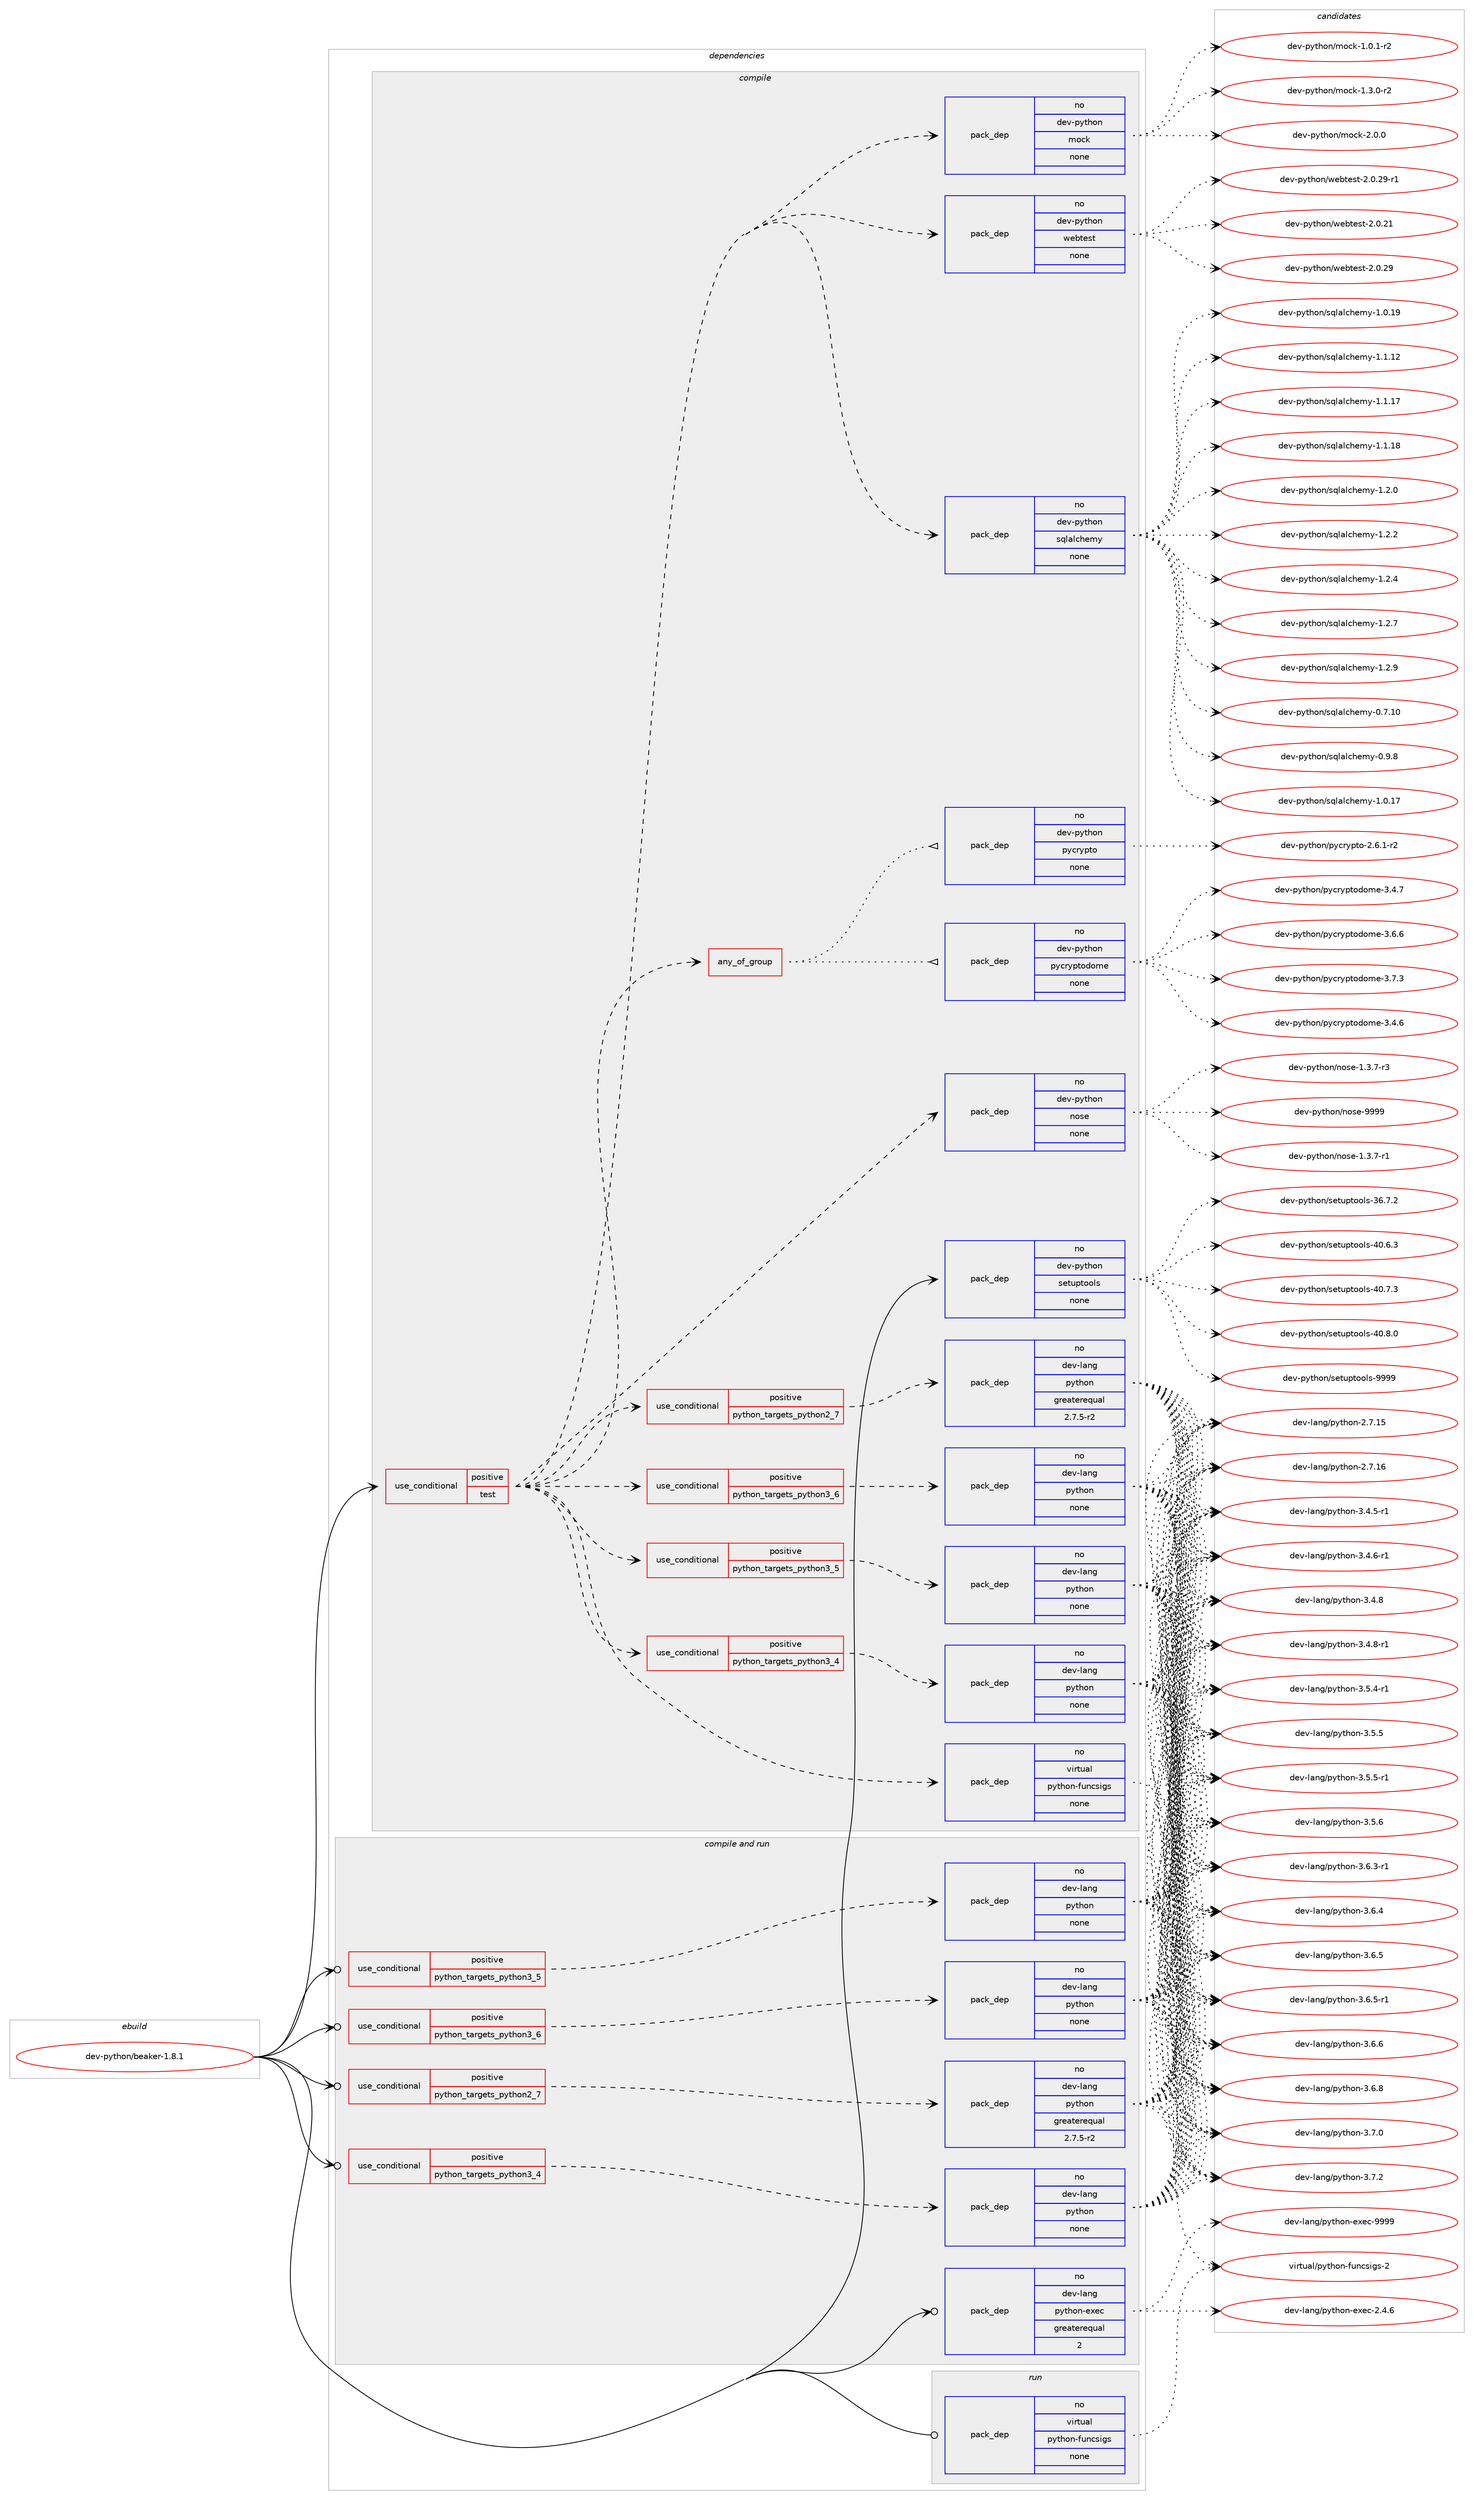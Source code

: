 digraph prolog {

# *************
# Graph options
# *************

newrank=true;
concentrate=true;
compound=true;
graph [rankdir=LR,fontname=Helvetica,fontsize=10,ranksep=1.5];#, ranksep=2.5, nodesep=0.2];
edge  [arrowhead=vee];
node  [fontname=Helvetica,fontsize=10];

# **********
# The ebuild
# **********

subgraph cluster_leftcol {
color=gray;
rank=same;
label=<<i>ebuild</i>>;
id [label="dev-python/beaker-1.8.1", color=red, width=4, href="../dev-python/beaker-1.8.1.svg"];
}

# ****************
# The dependencies
# ****************

subgraph cluster_midcol {
color=gray;
label=<<i>dependencies</i>>;
subgraph cluster_compile {
fillcolor="#eeeeee";
style=filled;
label=<<i>compile</i>>;
subgraph cond371571 {
dependency1400833 [label=<<TABLE BORDER="0" CELLBORDER="1" CELLSPACING="0" CELLPADDING="4"><TR><TD ROWSPAN="3" CELLPADDING="10">use_conditional</TD></TR><TR><TD>positive</TD></TR><TR><TD>test</TD></TR></TABLE>>, shape=none, color=red];
subgraph pack1006035 {
dependency1400834 [label=<<TABLE BORDER="0" CELLBORDER="1" CELLSPACING="0" CELLPADDING="4" WIDTH="220"><TR><TD ROWSPAN="6" CELLPADDING="30">pack_dep</TD></TR><TR><TD WIDTH="110">no</TD></TR><TR><TD>virtual</TD></TR><TR><TD>python-funcsigs</TD></TR><TR><TD>none</TD></TR><TR><TD></TD></TR></TABLE>>, shape=none, color=blue];
}
dependency1400833:e -> dependency1400834:w [weight=20,style="dashed",arrowhead="vee"];
subgraph cond371572 {
dependency1400835 [label=<<TABLE BORDER="0" CELLBORDER="1" CELLSPACING="0" CELLPADDING="4"><TR><TD ROWSPAN="3" CELLPADDING="10">use_conditional</TD></TR><TR><TD>positive</TD></TR><TR><TD>python_targets_python2_7</TD></TR></TABLE>>, shape=none, color=red];
subgraph pack1006036 {
dependency1400836 [label=<<TABLE BORDER="0" CELLBORDER="1" CELLSPACING="0" CELLPADDING="4" WIDTH="220"><TR><TD ROWSPAN="6" CELLPADDING="30">pack_dep</TD></TR><TR><TD WIDTH="110">no</TD></TR><TR><TD>dev-lang</TD></TR><TR><TD>python</TD></TR><TR><TD>greaterequal</TD></TR><TR><TD>2.7.5-r2</TD></TR></TABLE>>, shape=none, color=blue];
}
dependency1400835:e -> dependency1400836:w [weight=20,style="dashed",arrowhead="vee"];
}
dependency1400833:e -> dependency1400835:w [weight=20,style="dashed",arrowhead="vee"];
subgraph cond371573 {
dependency1400837 [label=<<TABLE BORDER="0" CELLBORDER="1" CELLSPACING="0" CELLPADDING="4"><TR><TD ROWSPAN="3" CELLPADDING="10">use_conditional</TD></TR><TR><TD>positive</TD></TR><TR><TD>python_targets_python3_4</TD></TR></TABLE>>, shape=none, color=red];
subgraph pack1006037 {
dependency1400838 [label=<<TABLE BORDER="0" CELLBORDER="1" CELLSPACING="0" CELLPADDING="4" WIDTH="220"><TR><TD ROWSPAN="6" CELLPADDING="30">pack_dep</TD></TR><TR><TD WIDTH="110">no</TD></TR><TR><TD>dev-lang</TD></TR><TR><TD>python</TD></TR><TR><TD>none</TD></TR><TR><TD></TD></TR></TABLE>>, shape=none, color=blue];
}
dependency1400837:e -> dependency1400838:w [weight=20,style="dashed",arrowhead="vee"];
}
dependency1400833:e -> dependency1400837:w [weight=20,style="dashed",arrowhead="vee"];
subgraph cond371574 {
dependency1400839 [label=<<TABLE BORDER="0" CELLBORDER="1" CELLSPACING="0" CELLPADDING="4"><TR><TD ROWSPAN="3" CELLPADDING="10">use_conditional</TD></TR><TR><TD>positive</TD></TR><TR><TD>python_targets_python3_5</TD></TR></TABLE>>, shape=none, color=red];
subgraph pack1006038 {
dependency1400840 [label=<<TABLE BORDER="0" CELLBORDER="1" CELLSPACING="0" CELLPADDING="4" WIDTH="220"><TR><TD ROWSPAN="6" CELLPADDING="30">pack_dep</TD></TR><TR><TD WIDTH="110">no</TD></TR><TR><TD>dev-lang</TD></TR><TR><TD>python</TD></TR><TR><TD>none</TD></TR><TR><TD></TD></TR></TABLE>>, shape=none, color=blue];
}
dependency1400839:e -> dependency1400840:w [weight=20,style="dashed",arrowhead="vee"];
}
dependency1400833:e -> dependency1400839:w [weight=20,style="dashed",arrowhead="vee"];
subgraph cond371575 {
dependency1400841 [label=<<TABLE BORDER="0" CELLBORDER="1" CELLSPACING="0" CELLPADDING="4"><TR><TD ROWSPAN="3" CELLPADDING="10">use_conditional</TD></TR><TR><TD>positive</TD></TR><TR><TD>python_targets_python3_6</TD></TR></TABLE>>, shape=none, color=red];
subgraph pack1006039 {
dependency1400842 [label=<<TABLE BORDER="0" CELLBORDER="1" CELLSPACING="0" CELLPADDING="4" WIDTH="220"><TR><TD ROWSPAN="6" CELLPADDING="30">pack_dep</TD></TR><TR><TD WIDTH="110">no</TD></TR><TR><TD>dev-lang</TD></TR><TR><TD>python</TD></TR><TR><TD>none</TD></TR><TR><TD></TD></TR></TABLE>>, shape=none, color=blue];
}
dependency1400841:e -> dependency1400842:w [weight=20,style="dashed",arrowhead="vee"];
}
dependency1400833:e -> dependency1400841:w [weight=20,style="dashed",arrowhead="vee"];
subgraph pack1006040 {
dependency1400843 [label=<<TABLE BORDER="0" CELLBORDER="1" CELLSPACING="0" CELLPADDING="4" WIDTH="220"><TR><TD ROWSPAN="6" CELLPADDING="30">pack_dep</TD></TR><TR><TD WIDTH="110">no</TD></TR><TR><TD>dev-python</TD></TR><TR><TD>mock</TD></TR><TR><TD>none</TD></TR><TR><TD></TD></TR></TABLE>>, shape=none, color=blue];
}
dependency1400833:e -> dependency1400843:w [weight=20,style="dashed",arrowhead="vee"];
subgraph pack1006041 {
dependency1400844 [label=<<TABLE BORDER="0" CELLBORDER="1" CELLSPACING="0" CELLPADDING="4" WIDTH="220"><TR><TD ROWSPAN="6" CELLPADDING="30">pack_dep</TD></TR><TR><TD WIDTH="110">no</TD></TR><TR><TD>dev-python</TD></TR><TR><TD>nose</TD></TR><TR><TD>none</TD></TR><TR><TD></TD></TR></TABLE>>, shape=none, color=blue];
}
dependency1400833:e -> dependency1400844:w [weight=20,style="dashed",arrowhead="vee"];
subgraph any22662 {
dependency1400845 [label=<<TABLE BORDER="0" CELLBORDER="1" CELLSPACING="0" CELLPADDING="4"><TR><TD CELLPADDING="10">any_of_group</TD></TR></TABLE>>, shape=none, color=red];subgraph pack1006042 {
dependency1400846 [label=<<TABLE BORDER="0" CELLBORDER="1" CELLSPACING="0" CELLPADDING="4" WIDTH="220"><TR><TD ROWSPAN="6" CELLPADDING="30">pack_dep</TD></TR><TR><TD WIDTH="110">no</TD></TR><TR><TD>dev-python</TD></TR><TR><TD>pycryptodome</TD></TR><TR><TD>none</TD></TR><TR><TD></TD></TR></TABLE>>, shape=none, color=blue];
}
dependency1400845:e -> dependency1400846:w [weight=20,style="dotted",arrowhead="oinv"];
subgraph pack1006043 {
dependency1400847 [label=<<TABLE BORDER="0" CELLBORDER="1" CELLSPACING="0" CELLPADDING="4" WIDTH="220"><TR><TD ROWSPAN="6" CELLPADDING="30">pack_dep</TD></TR><TR><TD WIDTH="110">no</TD></TR><TR><TD>dev-python</TD></TR><TR><TD>pycrypto</TD></TR><TR><TD>none</TD></TR><TR><TD></TD></TR></TABLE>>, shape=none, color=blue];
}
dependency1400845:e -> dependency1400847:w [weight=20,style="dotted",arrowhead="oinv"];
}
dependency1400833:e -> dependency1400845:w [weight=20,style="dashed",arrowhead="vee"];
subgraph pack1006044 {
dependency1400848 [label=<<TABLE BORDER="0" CELLBORDER="1" CELLSPACING="0" CELLPADDING="4" WIDTH="220"><TR><TD ROWSPAN="6" CELLPADDING="30">pack_dep</TD></TR><TR><TD WIDTH="110">no</TD></TR><TR><TD>dev-python</TD></TR><TR><TD>sqlalchemy</TD></TR><TR><TD>none</TD></TR><TR><TD></TD></TR></TABLE>>, shape=none, color=blue];
}
dependency1400833:e -> dependency1400848:w [weight=20,style="dashed",arrowhead="vee"];
subgraph pack1006045 {
dependency1400849 [label=<<TABLE BORDER="0" CELLBORDER="1" CELLSPACING="0" CELLPADDING="4" WIDTH="220"><TR><TD ROWSPAN="6" CELLPADDING="30">pack_dep</TD></TR><TR><TD WIDTH="110">no</TD></TR><TR><TD>dev-python</TD></TR><TR><TD>webtest</TD></TR><TR><TD>none</TD></TR><TR><TD></TD></TR></TABLE>>, shape=none, color=blue];
}
dependency1400833:e -> dependency1400849:w [weight=20,style="dashed",arrowhead="vee"];
}
id:e -> dependency1400833:w [weight=20,style="solid",arrowhead="vee"];
subgraph pack1006046 {
dependency1400850 [label=<<TABLE BORDER="0" CELLBORDER="1" CELLSPACING="0" CELLPADDING="4" WIDTH="220"><TR><TD ROWSPAN="6" CELLPADDING="30">pack_dep</TD></TR><TR><TD WIDTH="110">no</TD></TR><TR><TD>dev-python</TD></TR><TR><TD>setuptools</TD></TR><TR><TD>none</TD></TR><TR><TD></TD></TR></TABLE>>, shape=none, color=blue];
}
id:e -> dependency1400850:w [weight=20,style="solid",arrowhead="vee"];
}
subgraph cluster_compileandrun {
fillcolor="#eeeeee";
style=filled;
label=<<i>compile and run</i>>;
subgraph cond371576 {
dependency1400851 [label=<<TABLE BORDER="0" CELLBORDER="1" CELLSPACING="0" CELLPADDING="4"><TR><TD ROWSPAN="3" CELLPADDING="10">use_conditional</TD></TR><TR><TD>positive</TD></TR><TR><TD>python_targets_python2_7</TD></TR></TABLE>>, shape=none, color=red];
subgraph pack1006047 {
dependency1400852 [label=<<TABLE BORDER="0" CELLBORDER="1" CELLSPACING="0" CELLPADDING="4" WIDTH="220"><TR><TD ROWSPAN="6" CELLPADDING="30">pack_dep</TD></TR><TR><TD WIDTH="110">no</TD></TR><TR><TD>dev-lang</TD></TR><TR><TD>python</TD></TR><TR><TD>greaterequal</TD></TR><TR><TD>2.7.5-r2</TD></TR></TABLE>>, shape=none, color=blue];
}
dependency1400851:e -> dependency1400852:w [weight=20,style="dashed",arrowhead="vee"];
}
id:e -> dependency1400851:w [weight=20,style="solid",arrowhead="odotvee"];
subgraph cond371577 {
dependency1400853 [label=<<TABLE BORDER="0" CELLBORDER="1" CELLSPACING="0" CELLPADDING="4"><TR><TD ROWSPAN="3" CELLPADDING="10">use_conditional</TD></TR><TR><TD>positive</TD></TR><TR><TD>python_targets_python3_4</TD></TR></TABLE>>, shape=none, color=red];
subgraph pack1006048 {
dependency1400854 [label=<<TABLE BORDER="0" CELLBORDER="1" CELLSPACING="0" CELLPADDING="4" WIDTH="220"><TR><TD ROWSPAN="6" CELLPADDING="30">pack_dep</TD></TR><TR><TD WIDTH="110">no</TD></TR><TR><TD>dev-lang</TD></TR><TR><TD>python</TD></TR><TR><TD>none</TD></TR><TR><TD></TD></TR></TABLE>>, shape=none, color=blue];
}
dependency1400853:e -> dependency1400854:w [weight=20,style="dashed",arrowhead="vee"];
}
id:e -> dependency1400853:w [weight=20,style="solid",arrowhead="odotvee"];
subgraph cond371578 {
dependency1400855 [label=<<TABLE BORDER="0" CELLBORDER="1" CELLSPACING="0" CELLPADDING="4"><TR><TD ROWSPAN="3" CELLPADDING="10">use_conditional</TD></TR><TR><TD>positive</TD></TR><TR><TD>python_targets_python3_5</TD></TR></TABLE>>, shape=none, color=red];
subgraph pack1006049 {
dependency1400856 [label=<<TABLE BORDER="0" CELLBORDER="1" CELLSPACING="0" CELLPADDING="4" WIDTH="220"><TR><TD ROWSPAN="6" CELLPADDING="30">pack_dep</TD></TR><TR><TD WIDTH="110">no</TD></TR><TR><TD>dev-lang</TD></TR><TR><TD>python</TD></TR><TR><TD>none</TD></TR><TR><TD></TD></TR></TABLE>>, shape=none, color=blue];
}
dependency1400855:e -> dependency1400856:w [weight=20,style="dashed",arrowhead="vee"];
}
id:e -> dependency1400855:w [weight=20,style="solid",arrowhead="odotvee"];
subgraph cond371579 {
dependency1400857 [label=<<TABLE BORDER="0" CELLBORDER="1" CELLSPACING="0" CELLPADDING="4"><TR><TD ROWSPAN="3" CELLPADDING="10">use_conditional</TD></TR><TR><TD>positive</TD></TR><TR><TD>python_targets_python3_6</TD></TR></TABLE>>, shape=none, color=red];
subgraph pack1006050 {
dependency1400858 [label=<<TABLE BORDER="0" CELLBORDER="1" CELLSPACING="0" CELLPADDING="4" WIDTH="220"><TR><TD ROWSPAN="6" CELLPADDING="30">pack_dep</TD></TR><TR><TD WIDTH="110">no</TD></TR><TR><TD>dev-lang</TD></TR><TR><TD>python</TD></TR><TR><TD>none</TD></TR><TR><TD></TD></TR></TABLE>>, shape=none, color=blue];
}
dependency1400857:e -> dependency1400858:w [weight=20,style="dashed",arrowhead="vee"];
}
id:e -> dependency1400857:w [weight=20,style="solid",arrowhead="odotvee"];
subgraph pack1006051 {
dependency1400859 [label=<<TABLE BORDER="0" CELLBORDER="1" CELLSPACING="0" CELLPADDING="4" WIDTH="220"><TR><TD ROWSPAN="6" CELLPADDING="30">pack_dep</TD></TR><TR><TD WIDTH="110">no</TD></TR><TR><TD>dev-lang</TD></TR><TR><TD>python-exec</TD></TR><TR><TD>greaterequal</TD></TR><TR><TD>2</TD></TR></TABLE>>, shape=none, color=blue];
}
id:e -> dependency1400859:w [weight=20,style="solid",arrowhead="odotvee"];
}
subgraph cluster_run {
fillcolor="#eeeeee";
style=filled;
label=<<i>run</i>>;
subgraph pack1006052 {
dependency1400860 [label=<<TABLE BORDER="0" CELLBORDER="1" CELLSPACING="0" CELLPADDING="4" WIDTH="220"><TR><TD ROWSPAN="6" CELLPADDING="30">pack_dep</TD></TR><TR><TD WIDTH="110">no</TD></TR><TR><TD>virtual</TD></TR><TR><TD>python-funcsigs</TD></TR><TR><TD>none</TD></TR><TR><TD></TD></TR></TABLE>>, shape=none, color=blue];
}
id:e -> dependency1400860:w [weight=20,style="solid",arrowhead="odot"];
}
}

# **************
# The candidates
# **************

subgraph cluster_choices {
rank=same;
color=gray;
label=<<i>candidates</i>>;

subgraph choice1006035 {
color=black;
nodesep=1;
choice118105114116117971084711212111610411111045102117110991151051031154550 [label="virtual/python-funcsigs-2", color=red, width=4,href="../virtual/python-funcsigs-2.svg"];
dependency1400834:e -> choice118105114116117971084711212111610411111045102117110991151051031154550:w [style=dotted,weight="100"];
}
subgraph choice1006036 {
color=black;
nodesep=1;
choice10010111845108971101034711212111610411111045504655464953 [label="dev-lang/python-2.7.15", color=red, width=4,href="../dev-lang/python-2.7.15.svg"];
choice10010111845108971101034711212111610411111045504655464954 [label="dev-lang/python-2.7.16", color=red, width=4,href="../dev-lang/python-2.7.16.svg"];
choice1001011184510897110103471121211161041111104551465246534511449 [label="dev-lang/python-3.4.5-r1", color=red, width=4,href="../dev-lang/python-3.4.5-r1.svg"];
choice1001011184510897110103471121211161041111104551465246544511449 [label="dev-lang/python-3.4.6-r1", color=red, width=4,href="../dev-lang/python-3.4.6-r1.svg"];
choice100101118451089711010347112121116104111110455146524656 [label="dev-lang/python-3.4.8", color=red, width=4,href="../dev-lang/python-3.4.8.svg"];
choice1001011184510897110103471121211161041111104551465246564511449 [label="dev-lang/python-3.4.8-r1", color=red, width=4,href="../dev-lang/python-3.4.8-r1.svg"];
choice1001011184510897110103471121211161041111104551465346524511449 [label="dev-lang/python-3.5.4-r1", color=red, width=4,href="../dev-lang/python-3.5.4-r1.svg"];
choice100101118451089711010347112121116104111110455146534653 [label="dev-lang/python-3.5.5", color=red, width=4,href="../dev-lang/python-3.5.5.svg"];
choice1001011184510897110103471121211161041111104551465346534511449 [label="dev-lang/python-3.5.5-r1", color=red, width=4,href="../dev-lang/python-3.5.5-r1.svg"];
choice100101118451089711010347112121116104111110455146534654 [label="dev-lang/python-3.5.6", color=red, width=4,href="../dev-lang/python-3.5.6.svg"];
choice1001011184510897110103471121211161041111104551465446514511449 [label="dev-lang/python-3.6.3-r1", color=red, width=4,href="../dev-lang/python-3.6.3-r1.svg"];
choice100101118451089711010347112121116104111110455146544652 [label="dev-lang/python-3.6.4", color=red, width=4,href="../dev-lang/python-3.6.4.svg"];
choice100101118451089711010347112121116104111110455146544653 [label="dev-lang/python-3.6.5", color=red, width=4,href="../dev-lang/python-3.6.5.svg"];
choice1001011184510897110103471121211161041111104551465446534511449 [label="dev-lang/python-3.6.5-r1", color=red, width=4,href="../dev-lang/python-3.6.5-r1.svg"];
choice100101118451089711010347112121116104111110455146544654 [label="dev-lang/python-3.6.6", color=red, width=4,href="../dev-lang/python-3.6.6.svg"];
choice100101118451089711010347112121116104111110455146544656 [label="dev-lang/python-3.6.8", color=red, width=4,href="../dev-lang/python-3.6.8.svg"];
choice100101118451089711010347112121116104111110455146554648 [label="dev-lang/python-3.7.0", color=red, width=4,href="../dev-lang/python-3.7.0.svg"];
choice100101118451089711010347112121116104111110455146554650 [label="dev-lang/python-3.7.2", color=red, width=4,href="../dev-lang/python-3.7.2.svg"];
dependency1400836:e -> choice10010111845108971101034711212111610411111045504655464953:w [style=dotted,weight="100"];
dependency1400836:e -> choice10010111845108971101034711212111610411111045504655464954:w [style=dotted,weight="100"];
dependency1400836:e -> choice1001011184510897110103471121211161041111104551465246534511449:w [style=dotted,weight="100"];
dependency1400836:e -> choice1001011184510897110103471121211161041111104551465246544511449:w [style=dotted,weight="100"];
dependency1400836:e -> choice100101118451089711010347112121116104111110455146524656:w [style=dotted,weight="100"];
dependency1400836:e -> choice1001011184510897110103471121211161041111104551465246564511449:w [style=dotted,weight="100"];
dependency1400836:e -> choice1001011184510897110103471121211161041111104551465346524511449:w [style=dotted,weight="100"];
dependency1400836:e -> choice100101118451089711010347112121116104111110455146534653:w [style=dotted,weight="100"];
dependency1400836:e -> choice1001011184510897110103471121211161041111104551465346534511449:w [style=dotted,weight="100"];
dependency1400836:e -> choice100101118451089711010347112121116104111110455146534654:w [style=dotted,weight="100"];
dependency1400836:e -> choice1001011184510897110103471121211161041111104551465446514511449:w [style=dotted,weight="100"];
dependency1400836:e -> choice100101118451089711010347112121116104111110455146544652:w [style=dotted,weight="100"];
dependency1400836:e -> choice100101118451089711010347112121116104111110455146544653:w [style=dotted,weight="100"];
dependency1400836:e -> choice1001011184510897110103471121211161041111104551465446534511449:w [style=dotted,weight="100"];
dependency1400836:e -> choice100101118451089711010347112121116104111110455146544654:w [style=dotted,weight="100"];
dependency1400836:e -> choice100101118451089711010347112121116104111110455146544656:w [style=dotted,weight="100"];
dependency1400836:e -> choice100101118451089711010347112121116104111110455146554648:w [style=dotted,weight="100"];
dependency1400836:e -> choice100101118451089711010347112121116104111110455146554650:w [style=dotted,weight="100"];
}
subgraph choice1006037 {
color=black;
nodesep=1;
choice10010111845108971101034711212111610411111045504655464953 [label="dev-lang/python-2.7.15", color=red, width=4,href="../dev-lang/python-2.7.15.svg"];
choice10010111845108971101034711212111610411111045504655464954 [label="dev-lang/python-2.7.16", color=red, width=4,href="../dev-lang/python-2.7.16.svg"];
choice1001011184510897110103471121211161041111104551465246534511449 [label="dev-lang/python-3.4.5-r1", color=red, width=4,href="../dev-lang/python-3.4.5-r1.svg"];
choice1001011184510897110103471121211161041111104551465246544511449 [label="dev-lang/python-3.4.6-r1", color=red, width=4,href="../dev-lang/python-3.4.6-r1.svg"];
choice100101118451089711010347112121116104111110455146524656 [label="dev-lang/python-3.4.8", color=red, width=4,href="../dev-lang/python-3.4.8.svg"];
choice1001011184510897110103471121211161041111104551465246564511449 [label="dev-lang/python-3.4.8-r1", color=red, width=4,href="../dev-lang/python-3.4.8-r1.svg"];
choice1001011184510897110103471121211161041111104551465346524511449 [label="dev-lang/python-3.5.4-r1", color=red, width=4,href="../dev-lang/python-3.5.4-r1.svg"];
choice100101118451089711010347112121116104111110455146534653 [label="dev-lang/python-3.5.5", color=red, width=4,href="../dev-lang/python-3.5.5.svg"];
choice1001011184510897110103471121211161041111104551465346534511449 [label="dev-lang/python-3.5.5-r1", color=red, width=4,href="../dev-lang/python-3.5.5-r1.svg"];
choice100101118451089711010347112121116104111110455146534654 [label="dev-lang/python-3.5.6", color=red, width=4,href="../dev-lang/python-3.5.6.svg"];
choice1001011184510897110103471121211161041111104551465446514511449 [label="dev-lang/python-3.6.3-r1", color=red, width=4,href="../dev-lang/python-3.6.3-r1.svg"];
choice100101118451089711010347112121116104111110455146544652 [label="dev-lang/python-3.6.4", color=red, width=4,href="../dev-lang/python-3.6.4.svg"];
choice100101118451089711010347112121116104111110455146544653 [label="dev-lang/python-3.6.5", color=red, width=4,href="../dev-lang/python-3.6.5.svg"];
choice1001011184510897110103471121211161041111104551465446534511449 [label="dev-lang/python-3.6.5-r1", color=red, width=4,href="../dev-lang/python-3.6.5-r1.svg"];
choice100101118451089711010347112121116104111110455146544654 [label="dev-lang/python-3.6.6", color=red, width=4,href="../dev-lang/python-3.6.6.svg"];
choice100101118451089711010347112121116104111110455146544656 [label="dev-lang/python-3.6.8", color=red, width=4,href="../dev-lang/python-3.6.8.svg"];
choice100101118451089711010347112121116104111110455146554648 [label="dev-lang/python-3.7.0", color=red, width=4,href="../dev-lang/python-3.7.0.svg"];
choice100101118451089711010347112121116104111110455146554650 [label="dev-lang/python-3.7.2", color=red, width=4,href="../dev-lang/python-3.7.2.svg"];
dependency1400838:e -> choice10010111845108971101034711212111610411111045504655464953:w [style=dotted,weight="100"];
dependency1400838:e -> choice10010111845108971101034711212111610411111045504655464954:w [style=dotted,weight="100"];
dependency1400838:e -> choice1001011184510897110103471121211161041111104551465246534511449:w [style=dotted,weight="100"];
dependency1400838:e -> choice1001011184510897110103471121211161041111104551465246544511449:w [style=dotted,weight="100"];
dependency1400838:e -> choice100101118451089711010347112121116104111110455146524656:w [style=dotted,weight="100"];
dependency1400838:e -> choice1001011184510897110103471121211161041111104551465246564511449:w [style=dotted,weight="100"];
dependency1400838:e -> choice1001011184510897110103471121211161041111104551465346524511449:w [style=dotted,weight="100"];
dependency1400838:e -> choice100101118451089711010347112121116104111110455146534653:w [style=dotted,weight="100"];
dependency1400838:e -> choice1001011184510897110103471121211161041111104551465346534511449:w [style=dotted,weight="100"];
dependency1400838:e -> choice100101118451089711010347112121116104111110455146534654:w [style=dotted,weight="100"];
dependency1400838:e -> choice1001011184510897110103471121211161041111104551465446514511449:w [style=dotted,weight="100"];
dependency1400838:e -> choice100101118451089711010347112121116104111110455146544652:w [style=dotted,weight="100"];
dependency1400838:e -> choice100101118451089711010347112121116104111110455146544653:w [style=dotted,weight="100"];
dependency1400838:e -> choice1001011184510897110103471121211161041111104551465446534511449:w [style=dotted,weight="100"];
dependency1400838:e -> choice100101118451089711010347112121116104111110455146544654:w [style=dotted,weight="100"];
dependency1400838:e -> choice100101118451089711010347112121116104111110455146544656:w [style=dotted,weight="100"];
dependency1400838:e -> choice100101118451089711010347112121116104111110455146554648:w [style=dotted,weight="100"];
dependency1400838:e -> choice100101118451089711010347112121116104111110455146554650:w [style=dotted,weight="100"];
}
subgraph choice1006038 {
color=black;
nodesep=1;
choice10010111845108971101034711212111610411111045504655464953 [label="dev-lang/python-2.7.15", color=red, width=4,href="../dev-lang/python-2.7.15.svg"];
choice10010111845108971101034711212111610411111045504655464954 [label="dev-lang/python-2.7.16", color=red, width=4,href="../dev-lang/python-2.7.16.svg"];
choice1001011184510897110103471121211161041111104551465246534511449 [label="dev-lang/python-3.4.5-r1", color=red, width=4,href="../dev-lang/python-3.4.5-r1.svg"];
choice1001011184510897110103471121211161041111104551465246544511449 [label="dev-lang/python-3.4.6-r1", color=red, width=4,href="../dev-lang/python-3.4.6-r1.svg"];
choice100101118451089711010347112121116104111110455146524656 [label="dev-lang/python-3.4.8", color=red, width=4,href="../dev-lang/python-3.4.8.svg"];
choice1001011184510897110103471121211161041111104551465246564511449 [label="dev-lang/python-3.4.8-r1", color=red, width=4,href="../dev-lang/python-3.4.8-r1.svg"];
choice1001011184510897110103471121211161041111104551465346524511449 [label="dev-lang/python-3.5.4-r1", color=red, width=4,href="../dev-lang/python-3.5.4-r1.svg"];
choice100101118451089711010347112121116104111110455146534653 [label="dev-lang/python-3.5.5", color=red, width=4,href="../dev-lang/python-3.5.5.svg"];
choice1001011184510897110103471121211161041111104551465346534511449 [label="dev-lang/python-3.5.5-r1", color=red, width=4,href="../dev-lang/python-3.5.5-r1.svg"];
choice100101118451089711010347112121116104111110455146534654 [label="dev-lang/python-3.5.6", color=red, width=4,href="../dev-lang/python-3.5.6.svg"];
choice1001011184510897110103471121211161041111104551465446514511449 [label="dev-lang/python-3.6.3-r1", color=red, width=4,href="../dev-lang/python-3.6.3-r1.svg"];
choice100101118451089711010347112121116104111110455146544652 [label="dev-lang/python-3.6.4", color=red, width=4,href="../dev-lang/python-3.6.4.svg"];
choice100101118451089711010347112121116104111110455146544653 [label="dev-lang/python-3.6.5", color=red, width=4,href="../dev-lang/python-3.6.5.svg"];
choice1001011184510897110103471121211161041111104551465446534511449 [label="dev-lang/python-3.6.5-r1", color=red, width=4,href="../dev-lang/python-3.6.5-r1.svg"];
choice100101118451089711010347112121116104111110455146544654 [label="dev-lang/python-3.6.6", color=red, width=4,href="../dev-lang/python-3.6.6.svg"];
choice100101118451089711010347112121116104111110455146544656 [label="dev-lang/python-3.6.8", color=red, width=4,href="../dev-lang/python-3.6.8.svg"];
choice100101118451089711010347112121116104111110455146554648 [label="dev-lang/python-3.7.0", color=red, width=4,href="../dev-lang/python-3.7.0.svg"];
choice100101118451089711010347112121116104111110455146554650 [label="dev-lang/python-3.7.2", color=red, width=4,href="../dev-lang/python-3.7.2.svg"];
dependency1400840:e -> choice10010111845108971101034711212111610411111045504655464953:w [style=dotted,weight="100"];
dependency1400840:e -> choice10010111845108971101034711212111610411111045504655464954:w [style=dotted,weight="100"];
dependency1400840:e -> choice1001011184510897110103471121211161041111104551465246534511449:w [style=dotted,weight="100"];
dependency1400840:e -> choice1001011184510897110103471121211161041111104551465246544511449:w [style=dotted,weight="100"];
dependency1400840:e -> choice100101118451089711010347112121116104111110455146524656:w [style=dotted,weight="100"];
dependency1400840:e -> choice1001011184510897110103471121211161041111104551465246564511449:w [style=dotted,weight="100"];
dependency1400840:e -> choice1001011184510897110103471121211161041111104551465346524511449:w [style=dotted,weight="100"];
dependency1400840:e -> choice100101118451089711010347112121116104111110455146534653:w [style=dotted,weight="100"];
dependency1400840:e -> choice1001011184510897110103471121211161041111104551465346534511449:w [style=dotted,weight="100"];
dependency1400840:e -> choice100101118451089711010347112121116104111110455146534654:w [style=dotted,weight="100"];
dependency1400840:e -> choice1001011184510897110103471121211161041111104551465446514511449:w [style=dotted,weight="100"];
dependency1400840:e -> choice100101118451089711010347112121116104111110455146544652:w [style=dotted,weight="100"];
dependency1400840:e -> choice100101118451089711010347112121116104111110455146544653:w [style=dotted,weight="100"];
dependency1400840:e -> choice1001011184510897110103471121211161041111104551465446534511449:w [style=dotted,weight="100"];
dependency1400840:e -> choice100101118451089711010347112121116104111110455146544654:w [style=dotted,weight="100"];
dependency1400840:e -> choice100101118451089711010347112121116104111110455146544656:w [style=dotted,weight="100"];
dependency1400840:e -> choice100101118451089711010347112121116104111110455146554648:w [style=dotted,weight="100"];
dependency1400840:e -> choice100101118451089711010347112121116104111110455146554650:w [style=dotted,weight="100"];
}
subgraph choice1006039 {
color=black;
nodesep=1;
choice10010111845108971101034711212111610411111045504655464953 [label="dev-lang/python-2.7.15", color=red, width=4,href="../dev-lang/python-2.7.15.svg"];
choice10010111845108971101034711212111610411111045504655464954 [label="dev-lang/python-2.7.16", color=red, width=4,href="../dev-lang/python-2.7.16.svg"];
choice1001011184510897110103471121211161041111104551465246534511449 [label="dev-lang/python-3.4.5-r1", color=red, width=4,href="../dev-lang/python-3.4.5-r1.svg"];
choice1001011184510897110103471121211161041111104551465246544511449 [label="dev-lang/python-3.4.6-r1", color=red, width=4,href="../dev-lang/python-3.4.6-r1.svg"];
choice100101118451089711010347112121116104111110455146524656 [label="dev-lang/python-3.4.8", color=red, width=4,href="../dev-lang/python-3.4.8.svg"];
choice1001011184510897110103471121211161041111104551465246564511449 [label="dev-lang/python-3.4.8-r1", color=red, width=4,href="../dev-lang/python-3.4.8-r1.svg"];
choice1001011184510897110103471121211161041111104551465346524511449 [label="dev-lang/python-3.5.4-r1", color=red, width=4,href="../dev-lang/python-3.5.4-r1.svg"];
choice100101118451089711010347112121116104111110455146534653 [label="dev-lang/python-3.5.5", color=red, width=4,href="../dev-lang/python-3.5.5.svg"];
choice1001011184510897110103471121211161041111104551465346534511449 [label="dev-lang/python-3.5.5-r1", color=red, width=4,href="../dev-lang/python-3.5.5-r1.svg"];
choice100101118451089711010347112121116104111110455146534654 [label="dev-lang/python-3.5.6", color=red, width=4,href="../dev-lang/python-3.5.6.svg"];
choice1001011184510897110103471121211161041111104551465446514511449 [label="dev-lang/python-3.6.3-r1", color=red, width=4,href="../dev-lang/python-3.6.3-r1.svg"];
choice100101118451089711010347112121116104111110455146544652 [label="dev-lang/python-3.6.4", color=red, width=4,href="../dev-lang/python-3.6.4.svg"];
choice100101118451089711010347112121116104111110455146544653 [label="dev-lang/python-3.6.5", color=red, width=4,href="../dev-lang/python-3.6.5.svg"];
choice1001011184510897110103471121211161041111104551465446534511449 [label="dev-lang/python-3.6.5-r1", color=red, width=4,href="../dev-lang/python-3.6.5-r1.svg"];
choice100101118451089711010347112121116104111110455146544654 [label="dev-lang/python-3.6.6", color=red, width=4,href="../dev-lang/python-3.6.6.svg"];
choice100101118451089711010347112121116104111110455146544656 [label="dev-lang/python-3.6.8", color=red, width=4,href="../dev-lang/python-3.6.8.svg"];
choice100101118451089711010347112121116104111110455146554648 [label="dev-lang/python-3.7.0", color=red, width=4,href="../dev-lang/python-3.7.0.svg"];
choice100101118451089711010347112121116104111110455146554650 [label="dev-lang/python-3.7.2", color=red, width=4,href="../dev-lang/python-3.7.2.svg"];
dependency1400842:e -> choice10010111845108971101034711212111610411111045504655464953:w [style=dotted,weight="100"];
dependency1400842:e -> choice10010111845108971101034711212111610411111045504655464954:w [style=dotted,weight="100"];
dependency1400842:e -> choice1001011184510897110103471121211161041111104551465246534511449:w [style=dotted,weight="100"];
dependency1400842:e -> choice1001011184510897110103471121211161041111104551465246544511449:w [style=dotted,weight="100"];
dependency1400842:e -> choice100101118451089711010347112121116104111110455146524656:w [style=dotted,weight="100"];
dependency1400842:e -> choice1001011184510897110103471121211161041111104551465246564511449:w [style=dotted,weight="100"];
dependency1400842:e -> choice1001011184510897110103471121211161041111104551465346524511449:w [style=dotted,weight="100"];
dependency1400842:e -> choice100101118451089711010347112121116104111110455146534653:w [style=dotted,weight="100"];
dependency1400842:e -> choice1001011184510897110103471121211161041111104551465346534511449:w [style=dotted,weight="100"];
dependency1400842:e -> choice100101118451089711010347112121116104111110455146534654:w [style=dotted,weight="100"];
dependency1400842:e -> choice1001011184510897110103471121211161041111104551465446514511449:w [style=dotted,weight="100"];
dependency1400842:e -> choice100101118451089711010347112121116104111110455146544652:w [style=dotted,weight="100"];
dependency1400842:e -> choice100101118451089711010347112121116104111110455146544653:w [style=dotted,weight="100"];
dependency1400842:e -> choice1001011184510897110103471121211161041111104551465446534511449:w [style=dotted,weight="100"];
dependency1400842:e -> choice100101118451089711010347112121116104111110455146544654:w [style=dotted,weight="100"];
dependency1400842:e -> choice100101118451089711010347112121116104111110455146544656:w [style=dotted,weight="100"];
dependency1400842:e -> choice100101118451089711010347112121116104111110455146554648:w [style=dotted,weight="100"];
dependency1400842:e -> choice100101118451089711010347112121116104111110455146554650:w [style=dotted,weight="100"];
}
subgraph choice1006040 {
color=black;
nodesep=1;
choice1001011184511212111610411111047109111991074549464846494511450 [label="dev-python/mock-1.0.1-r2", color=red, width=4,href="../dev-python/mock-1.0.1-r2.svg"];
choice1001011184511212111610411111047109111991074549465146484511450 [label="dev-python/mock-1.3.0-r2", color=red, width=4,href="../dev-python/mock-1.3.0-r2.svg"];
choice100101118451121211161041111104710911199107455046484648 [label="dev-python/mock-2.0.0", color=red, width=4,href="../dev-python/mock-2.0.0.svg"];
dependency1400843:e -> choice1001011184511212111610411111047109111991074549464846494511450:w [style=dotted,weight="100"];
dependency1400843:e -> choice1001011184511212111610411111047109111991074549465146484511450:w [style=dotted,weight="100"];
dependency1400843:e -> choice100101118451121211161041111104710911199107455046484648:w [style=dotted,weight="100"];
}
subgraph choice1006041 {
color=black;
nodesep=1;
choice10010111845112121116104111110471101111151014549465146554511449 [label="dev-python/nose-1.3.7-r1", color=red, width=4,href="../dev-python/nose-1.3.7-r1.svg"];
choice10010111845112121116104111110471101111151014549465146554511451 [label="dev-python/nose-1.3.7-r3", color=red, width=4,href="../dev-python/nose-1.3.7-r3.svg"];
choice10010111845112121116104111110471101111151014557575757 [label="dev-python/nose-9999", color=red, width=4,href="../dev-python/nose-9999.svg"];
dependency1400844:e -> choice10010111845112121116104111110471101111151014549465146554511449:w [style=dotted,weight="100"];
dependency1400844:e -> choice10010111845112121116104111110471101111151014549465146554511451:w [style=dotted,weight="100"];
dependency1400844:e -> choice10010111845112121116104111110471101111151014557575757:w [style=dotted,weight="100"];
}
subgraph choice1006042 {
color=black;
nodesep=1;
choice100101118451121211161041111104711212199114121112116111100111109101455146524654 [label="dev-python/pycryptodome-3.4.6", color=red, width=4,href="../dev-python/pycryptodome-3.4.6.svg"];
choice100101118451121211161041111104711212199114121112116111100111109101455146524655 [label="dev-python/pycryptodome-3.4.7", color=red, width=4,href="../dev-python/pycryptodome-3.4.7.svg"];
choice100101118451121211161041111104711212199114121112116111100111109101455146544654 [label="dev-python/pycryptodome-3.6.6", color=red, width=4,href="../dev-python/pycryptodome-3.6.6.svg"];
choice100101118451121211161041111104711212199114121112116111100111109101455146554651 [label="dev-python/pycryptodome-3.7.3", color=red, width=4,href="../dev-python/pycryptodome-3.7.3.svg"];
dependency1400846:e -> choice100101118451121211161041111104711212199114121112116111100111109101455146524654:w [style=dotted,weight="100"];
dependency1400846:e -> choice100101118451121211161041111104711212199114121112116111100111109101455146524655:w [style=dotted,weight="100"];
dependency1400846:e -> choice100101118451121211161041111104711212199114121112116111100111109101455146544654:w [style=dotted,weight="100"];
dependency1400846:e -> choice100101118451121211161041111104711212199114121112116111100111109101455146554651:w [style=dotted,weight="100"];
}
subgraph choice1006043 {
color=black;
nodesep=1;
choice1001011184511212111610411111047112121991141211121161114550465446494511450 [label="dev-python/pycrypto-2.6.1-r2", color=red, width=4,href="../dev-python/pycrypto-2.6.1-r2.svg"];
dependency1400847:e -> choice1001011184511212111610411111047112121991141211121161114550465446494511450:w [style=dotted,weight="100"];
}
subgraph choice1006044 {
color=black;
nodesep=1;
choice1001011184511212111610411111047115113108971089910410110912145484655464948 [label="dev-python/sqlalchemy-0.7.10", color=red, width=4,href="../dev-python/sqlalchemy-0.7.10.svg"];
choice10010111845112121116104111110471151131089710899104101109121454846574656 [label="dev-python/sqlalchemy-0.9.8", color=red, width=4,href="../dev-python/sqlalchemy-0.9.8.svg"];
choice1001011184511212111610411111047115113108971089910410110912145494648464955 [label="dev-python/sqlalchemy-1.0.17", color=red, width=4,href="../dev-python/sqlalchemy-1.0.17.svg"];
choice1001011184511212111610411111047115113108971089910410110912145494648464957 [label="dev-python/sqlalchemy-1.0.19", color=red, width=4,href="../dev-python/sqlalchemy-1.0.19.svg"];
choice1001011184511212111610411111047115113108971089910410110912145494649464950 [label="dev-python/sqlalchemy-1.1.12", color=red, width=4,href="../dev-python/sqlalchemy-1.1.12.svg"];
choice1001011184511212111610411111047115113108971089910410110912145494649464955 [label="dev-python/sqlalchemy-1.1.17", color=red, width=4,href="../dev-python/sqlalchemy-1.1.17.svg"];
choice1001011184511212111610411111047115113108971089910410110912145494649464956 [label="dev-python/sqlalchemy-1.1.18", color=red, width=4,href="../dev-python/sqlalchemy-1.1.18.svg"];
choice10010111845112121116104111110471151131089710899104101109121454946504648 [label="dev-python/sqlalchemy-1.2.0", color=red, width=4,href="../dev-python/sqlalchemy-1.2.0.svg"];
choice10010111845112121116104111110471151131089710899104101109121454946504650 [label="dev-python/sqlalchemy-1.2.2", color=red, width=4,href="../dev-python/sqlalchemy-1.2.2.svg"];
choice10010111845112121116104111110471151131089710899104101109121454946504652 [label="dev-python/sqlalchemy-1.2.4", color=red, width=4,href="../dev-python/sqlalchemy-1.2.4.svg"];
choice10010111845112121116104111110471151131089710899104101109121454946504655 [label="dev-python/sqlalchemy-1.2.7", color=red, width=4,href="../dev-python/sqlalchemy-1.2.7.svg"];
choice10010111845112121116104111110471151131089710899104101109121454946504657 [label="dev-python/sqlalchemy-1.2.9", color=red, width=4,href="../dev-python/sqlalchemy-1.2.9.svg"];
dependency1400848:e -> choice1001011184511212111610411111047115113108971089910410110912145484655464948:w [style=dotted,weight="100"];
dependency1400848:e -> choice10010111845112121116104111110471151131089710899104101109121454846574656:w [style=dotted,weight="100"];
dependency1400848:e -> choice1001011184511212111610411111047115113108971089910410110912145494648464955:w [style=dotted,weight="100"];
dependency1400848:e -> choice1001011184511212111610411111047115113108971089910410110912145494648464957:w [style=dotted,weight="100"];
dependency1400848:e -> choice1001011184511212111610411111047115113108971089910410110912145494649464950:w [style=dotted,weight="100"];
dependency1400848:e -> choice1001011184511212111610411111047115113108971089910410110912145494649464955:w [style=dotted,weight="100"];
dependency1400848:e -> choice1001011184511212111610411111047115113108971089910410110912145494649464956:w [style=dotted,weight="100"];
dependency1400848:e -> choice10010111845112121116104111110471151131089710899104101109121454946504648:w [style=dotted,weight="100"];
dependency1400848:e -> choice10010111845112121116104111110471151131089710899104101109121454946504650:w [style=dotted,weight="100"];
dependency1400848:e -> choice10010111845112121116104111110471151131089710899104101109121454946504652:w [style=dotted,weight="100"];
dependency1400848:e -> choice10010111845112121116104111110471151131089710899104101109121454946504655:w [style=dotted,weight="100"];
dependency1400848:e -> choice10010111845112121116104111110471151131089710899104101109121454946504657:w [style=dotted,weight="100"];
}
subgraph choice1006045 {
color=black;
nodesep=1;
choice10010111845112121116104111110471191019811610111511645504648465049 [label="dev-python/webtest-2.0.21", color=red, width=4,href="../dev-python/webtest-2.0.21.svg"];
choice10010111845112121116104111110471191019811610111511645504648465057 [label="dev-python/webtest-2.0.29", color=red, width=4,href="../dev-python/webtest-2.0.29.svg"];
choice100101118451121211161041111104711910198116101115116455046484650574511449 [label="dev-python/webtest-2.0.29-r1", color=red, width=4,href="../dev-python/webtest-2.0.29-r1.svg"];
dependency1400849:e -> choice10010111845112121116104111110471191019811610111511645504648465049:w [style=dotted,weight="100"];
dependency1400849:e -> choice10010111845112121116104111110471191019811610111511645504648465057:w [style=dotted,weight="100"];
dependency1400849:e -> choice100101118451121211161041111104711910198116101115116455046484650574511449:w [style=dotted,weight="100"];
}
subgraph choice1006046 {
color=black;
nodesep=1;
choice100101118451121211161041111104711510111611711211611111110811545515446554650 [label="dev-python/setuptools-36.7.2", color=red, width=4,href="../dev-python/setuptools-36.7.2.svg"];
choice100101118451121211161041111104711510111611711211611111110811545524846544651 [label="dev-python/setuptools-40.6.3", color=red, width=4,href="../dev-python/setuptools-40.6.3.svg"];
choice100101118451121211161041111104711510111611711211611111110811545524846554651 [label="dev-python/setuptools-40.7.3", color=red, width=4,href="../dev-python/setuptools-40.7.3.svg"];
choice100101118451121211161041111104711510111611711211611111110811545524846564648 [label="dev-python/setuptools-40.8.0", color=red, width=4,href="../dev-python/setuptools-40.8.0.svg"];
choice10010111845112121116104111110471151011161171121161111111081154557575757 [label="dev-python/setuptools-9999", color=red, width=4,href="../dev-python/setuptools-9999.svg"];
dependency1400850:e -> choice100101118451121211161041111104711510111611711211611111110811545515446554650:w [style=dotted,weight="100"];
dependency1400850:e -> choice100101118451121211161041111104711510111611711211611111110811545524846544651:w [style=dotted,weight="100"];
dependency1400850:e -> choice100101118451121211161041111104711510111611711211611111110811545524846554651:w [style=dotted,weight="100"];
dependency1400850:e -> choice100101118451121211161041111104711510111611711211611111110811545524846564648:w [style=dotted,weight="100"];
dependency1400850:e -> choice10010111845112121116104111110471151011161171121161111111081154557575757:w [style=dotted,weight="100"];
}
subgraph choice1006047 {
color=black;
nodesep=1;
choice10010111845108971101034711212111610411111045504655464953 [label="dev-lang/python-2.7.15", color=red, width=4,href="../dev-lang/python-2.7.15.svg"];
choice10010111845108971101034711212111610411111045504655464954 [label="dev-lang/python-2.7.16", color=red, width=4,href="../dev-lang/python-2.7.16.svg"];
choice1001011184510897110103471121211161041111104551465246534511449 [label="dev-lang/python-3.4.5-r1", color=red, width=4,href="../dev-lang/python-3.4.5-r1.svg"];
choice1001011184510897110103471121211161041111104551465246544511449 [label="dev-lang/python-3.4.6-r1", color=red, width=4,href="../dev-lang/python-3.4.6-r1.svg"];
choice100101118451089711010347112121116104111110455146524656 [label="dev-lang/python-3.4.8", color=red, width=4,href="../dev-lang/python-3.4.8.svg"];
choice1001011184510897110103471121211161041111104551465246564511449 [label="dev-lang/python-3.4.8-r1", color=red, width=4,href="../dev-lang/python-3.4.8-r1.svg"];
choice1001011184510897110103471121211161041111104551465346524511449 [label="dev-lang/python-3.5.4-r1", color=red, width=4,href="../dev-lang/python-3.5.4-r1.svg"];
choice100101118451089711010347112121116104111110455146534653 [label="dev-lang/python-3.5.5", color=red, width=4,href="../dev-lang/python-3.5.5.svg"];
choice1001011184510897110103471121211161041111104551465346534511449 [label="dev-lang/python-3.5.5-r1", color=red, width=4,href="../dev-lang/python-3.5.5-r1.svg"];
choice100101118451089711010347112121116104111110455146534654 [label="dev-lang/python-3.5.6", color=red, width=4,href="../dev-lang/python-3.5.6.svg"];
choice1001011184510897110103471121211161041111104551465446514511449 [label="dev-lang/python-3.6.3-r1", color=red, width=4,href="../dev-lang/python-3.6.3-r1.svg"];
choice100101118451089711010347112121116104111110455146544652 [label="dev-lang/python-3.6.4", color=red, width=4,href="../dev-lang/python-3.6.4.svg"];
choice100101118451089711010347112121116104111110455146544653 [label="dev-lang/python-3.6.5", color=red, width=4,href="../dev-lang/python-3.6.5.svg"];
choice1001011184510897110103471121211161041111104551465446534511449 [label="dev-lang/python-3.6.5-r1", color=red, width=4,href="../dev-lang/python-3.6.5-r1.svg"];
choice100101118451089711010347112121116104111110455146544654 [label="dev-lang/python-3.6.6", color=red, width=4,href="../dev-lang/python-3.6.6.svg"];
choice100101118451089711010347112121116104111110455146544656 [label="dev-lang/python-3.6.8", color=red, width=4,href="../dev-lang/python-3.6.8.svg"];
choice100101118451089711010347112121116104111110455146554648 [label="dev-lang/python-3.7.0", color=red, width=4,href="../dev-lang/python-3.7.0.svg"];
choice100101118451089711010347112121116104111110455146554650 [label="dev-lang/python-3.7.2", color=red, width=4,href="../dev-lang/python-3.7.2.svg"];
dependency1400852:e -> choice10010111845108971101034711212111610411111045504655464953:w [style=dotted,weight="100"];
dependency1400852:e -> choice10010111845108971101034711212111610411111045504655464954:w [style=dotted,weight="100"];
dependency1400852:e -> choice1001011184510897110103471121211161041111104551465246534511449:w [style=dotted,weight="100"];
dependency1400852:e -> choice1001011184510897110103471121211161041111104551465246544511449:w [style=dotted,weight="100"];
dependency1400852:e -> choice100101118451089711010347112121116104111110455146524656:w [style=dotted,weight="100"];
dependency1400852:e -> choice1001011184510897110103471121211161041111104551465246564511449:w [style=dotted,weight="100"];
dependency1400852:e -> choice1001011184510897110103471121211161041111104551465346524511449:w [style=dotted,weight="100"];
dependency1400852:e -> choice100101118451089711010347112121116104111110455146534653:w [style=dotted,weight="100"];
dependency1400852:e -> choice1001011184510897110103471121211161041111104551465346534511449:w [style=dotted,weight="100"];
dependency1400852:e -> choice100101118451089711010347112121116104111110455146534654:w [style=dotted,weight="100"];
dependency1400852:e -> choice1001011184510897110103471121211161041111104551465446514511449:w [style=dotted,weight="100"];
dependency1400852:e -> choice100101118451089711010347112121116104111110455146544652:w [style=dotted,weight="100"];
dependency1400852:e -> choice100101118451089711010347112121116104111110455146544653:w [style=dotted,weight="100"];
dependency1400852:e -> choice1001011184510897110103471121211161041111104551465446534511449:w [style=dotted,weight="100"];
dependency1400852:e -> choice100101118451089711010347112121116104111110455146544654:w [style=dotted,weight="100"];
dependency1400852:e -> choice100101118451089711010347112121116104111110455146544656:w [style=dotted,weight="100"];
dependency1400852:e -> choice100101118451089711010347112121116104111110455146554648:w [style=dotted,weight="100"];
dependency1400852:e -> choice100101118451089711010347112121116104111110455146554650:w [style=dotted,weight="100"];
}
subgraph choice1006048 {
color=black;
nodesep=1;
choice10010111845108971101034711212111610411111045504655464953 [label="dev-lang/python-2.7.15", color=red, width=4,href="../dev-lang/python-2.7.15.svg"];
choice10010111845108971101034711212111610411111045504655464954 [label="dev-lang/python-2.7.16", color=red, width=4,href="../dev-lang/python-2.7.16.svg"];
choice1001011184510897110103471121211161041111104551465246534511449 [label="dev-lang/python-3.4.5-r1", color=red, width=4,href="../dev-lang/python-3.4.5-r1.svg"];
choice1001011184510897110103471121211161041111104551465246544511449 [label="dev-lang/python-3.4.6-r1", color=red, width=4,href="../dev-lang/python-3.4.6-r1.svg"];
choice100101118451089711010347112121116104111110455146524656 [label="dev-lang/python-3.4.8", color=red, width=4,href="../dev-lang/python-3.4.8.svg"];
choice1001011184510897110103471121211161041111104551465246564511449 [label="dev-lang/python-3.4.8-r1", color=red, width=4,href="../dev-lang/python-3.4.8-r1.svg"];
choice1001011184510897110103471121211161041111104551465346524511449 [label="dev-lang/python-3.5.4-r1", color=red, width=4,href="../dev-lang/python-3.5.4-r1.svg"];
choice100101118451089711010347112121116104111110455146534653 [label="dev-lang/python-3.5.5", color=red, width=4,href="../dev-lang/python-3.5.5.svg"];
choice1001011184510897110103471121211161041111104551465346534511449 [label="dev-lang/python-3.5.5-r1", color=red, width=4,href="../dev-lang/python-3.5.5-r1.svg"];
choice100101118451089711010347112121116104111110455146534654 [label="dev-lang/python-3.5.6", color=red, width=4,href="../dev-lang/python-3.5.6.svg"];
choice1001011184510897110103471121211161041111104551465446514511449 [label="dev-lang/python-3.6.3-r1", color=red, width=4,href="../dev-lang/python-3.6.3-r1.svg"];
choice100101118451089711010347112121116104111110455146544652 [label="dev-lang/python-3.6.4", color=red, width=4,href="../dev-lang/python-3.6.4.svg"];
choice100101118451089711010347112121116104111110455146544653 [label="dev-lang/python-3.6.5", color=red, width=4,href="../dev-lang/python-3.6.5.svg"];
choice1001011184510897110103471121211161041111104551465446534511449 [label="dev-lang/python-3.6.5-r1", color=red, width=4,href="../dev-lang/python-3.6.5-r1.svg"];
choice100101118451089711010347112121116104111110455146544654 [label="dev-lang/python-3.6.6", color=red, width=4,href="../dev-lang/python-3.6.6.svg"];
choice100101118451089711010347112121116104111110455146544656 [label="dev-lang/python-3.6.8", color=red, width=4,href="../dev-lang/python-3.6.8.svg"];
choice100101118451089711010347112121116104111110455146554648 [label="dev-lang/python-3.7.0", color=red, width=4,href="../dev-lang/python-3.7.0.svg"];
choice100101118451089711010347112121116104111110455146554650 [label="dev-lang/python-3.7.2", color=red, width=4,href="../dev-lang/python-3.7.2.svg"];
dependency1400854:e -> choice10010111845108971101034711212111610411111045504655464953:w [style=dotted,weight="100"];
dependency1400854:e -> choice10010111845108971101034711212111610411111045504655464954:w [style=dotted,weight="100"];
dependency1400854:e -> choice1001011184510897110103471121211161041111104551465246534511449:w [style=dotted,weight="100"];
dependency1400854:e -> choice1001011184510897110103471121211161041111104551465246544511449:w [style=dotted,weight="100"];
dependency1400854:e -> choice100101118451089711010347112121116104111110455146524656:w [style=dotted,weight="100"];
dependency1400854:e -> choice1001011184510897110103471121211161041111104551465246564511449:w [style=dotted,weight="100"];
dependency1400854:e -> choice1001011184510897110103471121211161041111104551465346524511449:w [style=dotted,weight="100"];
dependency1400854:e -> choice100101118451089711010347112121116104111110455146534653:w [style=dotted,weight="100"];
dependency1400854:e -> choice1001011184510897110103471121211161041111104551465346534511449:w [style=dotted,weight="100"];
dependency1400854:e -> choice100101118451089711010347112121116104111110455146534654:w [style=dotted,weight="100"];
dependency1400854:e -> choice1001011184510897110103471121211161041111104551465446514511449:w [style=dotted,weight="100"];
dependency1400854:e -> choice100101118451089711010347112121116104111110455146544652:w [style=dotted,weight="100"];
dependency1400854:e -> choice100101118451089711010347112121116104111110455146544653:w [style=dotted,weight="100"];
dependency1400854:e -> choice1001011184510897110103471121211161041111104551465446534511449:w [style=dotted,weight="100"];
dependency1400854:e -> choice100101118451089711010347112121116104111110455146544654:w [style=dotted,weight="100"];
dependency1400854:e -> choice100101118451089711010347112121116104111110455146544656:w [style=dotted,weight="100"];
dependency1400854:e -> choice100101118451089711010347112121116104111110455146554648:w [style=dotted,weight="100"];
dependency1400854:e -> choice100101118451089711010347112121116104111110455146554650:w [style=dotted,weight="100"];
}
subgraph choice1006049 {
color=black;
nodesep=1;
choice10010111845108971101034711212111610411111045504655464953 [label="dev-lang/python-2.7.15", color=red, width=4,href="../dev-lang/python-2.7.15.svg"];
choice10010111845108971101034711212111610411111045504655464954 [label="dev-lang/python-2.7.16", color=red, width=4,href="../dev-lang/python-2.7.16.svg"];
choice1001011184510897110103471121211161041111104551465246534511449 [label="dev-lang/python-3.4.5-r1", color=red, width=4,href="../dev-lang/python-3.4.5-r1.svg"];
choice1001011184510897110103471121211161041111104551465246544511449 [label="dev-lang/python-3.4.6-r1", color=red, width=4,href="../dev-lang/python-3.4.6-r1.svg"];
choice100101118451089711010347112121116104111110455146524656 [label="dev-lang/python-3.4.8", color=red, width=4,href="../dev-lang/python-3.4.8.svg"];
choice1001011184510897110103471121211161041111104551465246564511449 [label="dev-lang/python-3.4.8-r1", color=red, width=4,href="../dev-lang/python-3.4.8-r1.svg"];
choice1001011184510897110103471121211161041111104551465346524511449 [label="dev-lang/python-3.5.4-r1", color=red, width=4,href="../dev-lang/python-3.5.4-r1.svg"];
choice100101118451089711010347112121116104111110455146534653 [label="dev-lang/python-3.5.5", color=red, width=4,href="../dev-lang/python-3.5.5.svg"];
choice1001011184510897110103471121211161041111104551465346534511449 [label="dev-lang/python-3.5.5-r1", color=red, width=4,href="../dev-lang/python-3.5.5-r1.svg"];
choice100101118451089711010347112121116104111110455146534654 [label="dev-lang/python-3.5.6", color=red, width=4,href="../dev-lang/python-3.5.6.svg"];
choice1001011184510897110103471121211161041111104551465446514511449 [label="dev-lang/python-3.6.3-r1", color=red, width=4,href="../dev-lang/python-3.6.3-r1.svg"];
choice100101118451089711010347112121116104111110455146544652 [label="dev-lang/python-3.6.4", color=red, width=4,href="../dev-lang/python-3.6.4.svg"];
choice100101118451089711010347112121116104111110455146544653 [label="dev-lang/python-3.6.5", color=red, width=4,href="../dev-lang/python-3.6.5.svg"];
choice1001011184510897110103471121211161041111104551465446534511449 [label="dev-lang/python-3.6.5-r1", color=red, width=4,href="../dev-lang/python-3.6.5-r1.svg"];
choice100101118451089711010347112121116104111110455146544654 [label="dev-lang/python-3.6.6", color=red, width=4,href="../dev-lang/python-3.6.6.svg"];
choice100101118451089711010347112121116104111110455146544656 [label="dev-lang/python-3.6.8", color=red, width=4,href="../dev-lang/python-3.6.8.svg"];
choice100101118451089711010347112121116104111110455146554648 [label="dev-lang/python-3.7.0", color=red, width=4,href="../dev-lang/python-3.7.0.svg"];
choice100101118451089711010347112121116104111110455146554650 [label="dev-lang/python-3.7.2", color=red, width=4,href="../dev-lang/python-3.7.2.svg"];
dependency1400856:e -> choice10010111845108971101034711212111610411111045504655464953:w [style=dotted,weight="100"];
dependency1400856:e -> choice10010111845108971101034711212111610411111045504655464954:w [style=dotted,weight="100"];
dependency1400856:e -> choice1001011184510897110103471121211161041111104551465246534511449:w [style=dotted,weight="100"];
dependency1400856:e -> choice1001011184510897110103471121211161041111104551465246544511449:w [style=dotted,weight="100"];
dependency1400856:e -> choice100101118451089711010347112121116104111110455146524656:w [style=dotted,weight="100"];
dependency1400856:e -> choice1001011184510897110103471121211161041111104551465246564511449:w [style=dotted,weight="100"];
dependency1400856:e -> choice1001011184510897110103471121211161041111104551465346524511449:w [style=dotted,weight="100"];
dependency1400856:e -> choice100101118451089711010347112121116104111110455146534653:w [style=dotted,weight="100"];
dependency1400856:e -> choice1001011184510897110103471121211161041111104551465346534511449:w [style=dotted,weight="100"];
dependency1400856:e -> choice100101118451089711010347112121116104111110455146534654:w [style=dotted,weight="100"];
dependency1400856:e -> choice1001011184510897110103471121211161041111104551465446514511449:w [style=dotted,weight="100"];
dependency1400856:e -> choice100101118451089711010347112121116104111110455146544652:w [style=dotted,weight="100"];
dependency1400856:e -> choice100101118451089711010347112121116104111110455146544653:w [style=dotted,weight="100"];
dependency1400856:e -> choice1001011184510897110103471121211161041111104551465446534511449:w [style=dotted,weight="100"];
dependency1400856:e -> choice100101118451089711010347112121116104111110455146544654:w [style=dotted,weight="100"];
dependency1400856:e -> choice100101118451089711010347112121116104111110455146544656:w [style=dotted,weight="100"];
dependency1400856:e -> choice100101118451089711010347112121116104111110455146554648:w [style=dotted,weight="100"];
dependency1400856:e -> choice100101118451089711010347112121116104111110455146554650:w [style=dotted,weight="100"];
}
subgraph choice1006050 {
color=black;
nodesep=1;
choice10010111845108971101034711212111610411111045504655464953 [label="dev-lang/python-2.7.15", color=red, width=4,href="../dev-lang/python-2.7.15.svg"];
choice10010111845108971101034711212111610411111045504655464954 [label="dev-lang/python-2.7.16", color=red, width=4,href="../dev-lang/python-2.7.16.svg"];
choice1001011184510897110103471121211161041111104551465246534511449 [label="dev-lang/python-3.4.5-r1", color=red, width=4,href="../dev-lang/python-3.4.5-r1.svg"];
choice1001011184510897110103471121211161041111104551465246544511449 [label="dev-lang/python-3.4.6-r1", color=red, width=4,href="../dev-lang/python-3.4.6-r1.svg"];
choice100101118451089711010347112121116104111110455146524656 [label="dev-lang/python-3.4.8", color=red, width=4,href="../dev-lang/python-3.4.8.svg"];
choice1001011184510897110103471121211161041111104551465246564511449 [label="dev-lang/python-3.4.8-r1", color=red, width=4,href="../dev-lang/python-3.4.8-r1.svg"];
choice1001011184510897110103471121211161041111104551465346524511449 [label="dev-lang/python-3.5.4-r1", color=red, width=4,href="../dev-lang/python-3.5.4-r1.svg"];
choice100101118451089711010347112121116104111110455146534653 [label="dev-lang/python-3.5.5", color=red, width=4,href="../dev-lang/python-3.5.5.svg"];
choice1001011184510897110103471121211161041111104551465346534511449 [label="dev-lang/python-3.5.5-r1", color=red, width=4,href="../dev-lang/python-3.5.5-r1.svg"];
choice100101118451089711010347112121116104111110455146534654 [label="dev-lang/python-3.5.6", color=red, width=4,href="../dev-lang/python-3.5.6.svg"];
choice1001011184510897110103471121211161041111104551465446514511449 [label="dev-lang/python-3.6.3-r1", color=red, width=4,href="../dev-lang/python-3.6.3-r1.svg"];
choice100101118451089711010347112121116104111110455146544652 [label="dev-lang/python-3.6.4", color=red, width=4,href="../dev-lang/python-3.6.4.svg"];
choice100101118451089711010347112121116104111110455146544653 [label="dev-lang/python-3.6.5", color=red, width=4,href="../dev-lang/python-3.6.5.svg"];
choice1001011184510897110103471121211161041111104551465446534511449 [label="dev-lang/python-3.6.5-r1", color=red, width=4,href="../dev-lang/python-3.6.5-r1.svg"];
choice100101118451089711010347112121116104111110455146544654 [label="dev-lang/python-3.6.6", color=red, width=4,href="../dev-lang/python-3.6.6.svg"];
choice100101118451089711010347112121116104111110455146544656 [label="dev-lang/python-3.6.8", color=red, width=4,href="../dev-lang/python-3.6.8.svg"];
choice100101118451089711010347112121116104111110455146554648 [label="dev-lang/python-3.7.0", color=red, width=4,href="../dev-lang/python-3.7.0.svg"];
choice100101118451089711010347112121116104111110455146554650 [label="dev-lang/python-3.7.2", color=red, width=4,href="../dev-lang/python-3.7.2.svg"];
dependency1400858:e -> choice10010111845108971101034711212111610411111045504655464953:w [style=dotted,weight="100"];
dependency1400858:e -> choice10010111845108971101034711212111610411111045504655464954:w [style=dotted,weight="100"];
dependency1400858:e -> choice1001011184510897110103471121211161041111104551465246534511449:w [style=dotted,weight="100"];
dependency1400858:e -> choice1001011184510897110103471121211161041111104551465246544511449:w [style=dotted,weight="100"];
dependency1400858:e -> choice100101118451089711010347112121116104111110455146524656:w [style=dotted,weight="100"];
dependency1400858:e -> choice1001011184510897110103471121211161041111104551465246564511449:w [style=dotted,weight="100"];
dependency1400858:e -> choice1001011184510897110103471121211161041111104551465346524511449:w [style=dotted,weight="100"];
dependency1400858:e -> choice100101118451089711010347112121116104111110455146534653:w [style=dotted,weight="100"];
dependency1400858:e -> choice1001011184510897110103471121211161041111104551465346534511449:w [style=dotted,weight="100"];
dependency1400858:e -> choice100101118451089711010347112121116104111110455146534654:w [style=dotted,weight="100"];
dependency1400858:e -> choice1001011184510897110103471121211161041111104551465446514511449:w [style=dotted,weight="100"];
dependency1400858:e -> choice100101118451089711010347112121116104111110455146544652:w [style=dotted,weight="100"];
dependency1400858:e -> choice100101118451089711010347112121116104111110455146544653:w [style=dotted,weight="100"];
dependency1400858:e -> choice1001011184510897110103471121211161041111104551465446534511449:w [style=dotted,weight="100"];
dependency1400858:e -> choice100101118451089711010347112121116104111110455146544654:w [style=dotted,weight="100"];
dependency1400858:e -> choice100101118451089711010347112121116104111110455146544656:w [style=dotted,weight="100"];
dependency1400858:e -> choice100101118451089711010347112121116104111110455146554648:w [style=dotted,weight="100"];
dependency1400858:e -> choice100101118451089711010347112121116104111110455146554650:w [style=dotted,weight="100"];
}
subgraph choice1006051 {
color=black;
nodesep=1;
choice1001011184510897110103471121211161041111104510112010199455046524654 [label="dev-lang/python-exec-2.4.6", color=red, width=4,href="../dev-lang/python-exec-2.4.6.svg"];
choice10010111845108971101034711212111610411111045101120101994557575757 [label="dev-lang/python-exec-9999", color=red, width=4,href="../dev-lang/python-exec-9999.svg"];
dependency1400859:e -> choice1001011184510897110103471121211161041111104510112010199455046524654:w [style=dotted,weight="100"];
dependency1400859:e -> choice10010111845108971101034711212111610411111045101120101994557575757:w [style=dotted,weight="100"];
}
subgraph choice1006052 {
color=black;
nodesep=1;
choice118105114116117971084711212111610411111045102117110991151051031154550 [label="virtual/python-funcsigs-2", color=red, width=4,href="../virtual/python-funcsigs-2.svg"];
dependency1400860:e -> choice118105114116117971084711212111610411111045102117110991151051031154550:w [style=dotted,weight="100"];
}
}

}
